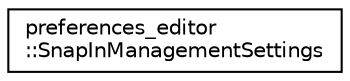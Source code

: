 digraph "Graphical Class Hierarchy"
{
 // LATEX_PDF_SIZE
  edge [fontname="Helvetica",fontsize="10",labelfontname="Helvetica",labelfontsize="10"];
  node [fontname="Helvetica",fontsize="10",shape=record];
  rankdir="LR";
  Node0 [label="preferences_editor\l::SnapInManagementSettings",height=0.2,width=0.4,color="black", fillcolor="white", style="filled",URL="$classpreferences__editor_1_1_snap_in_management_settings.html",tooltip=" "];
}
